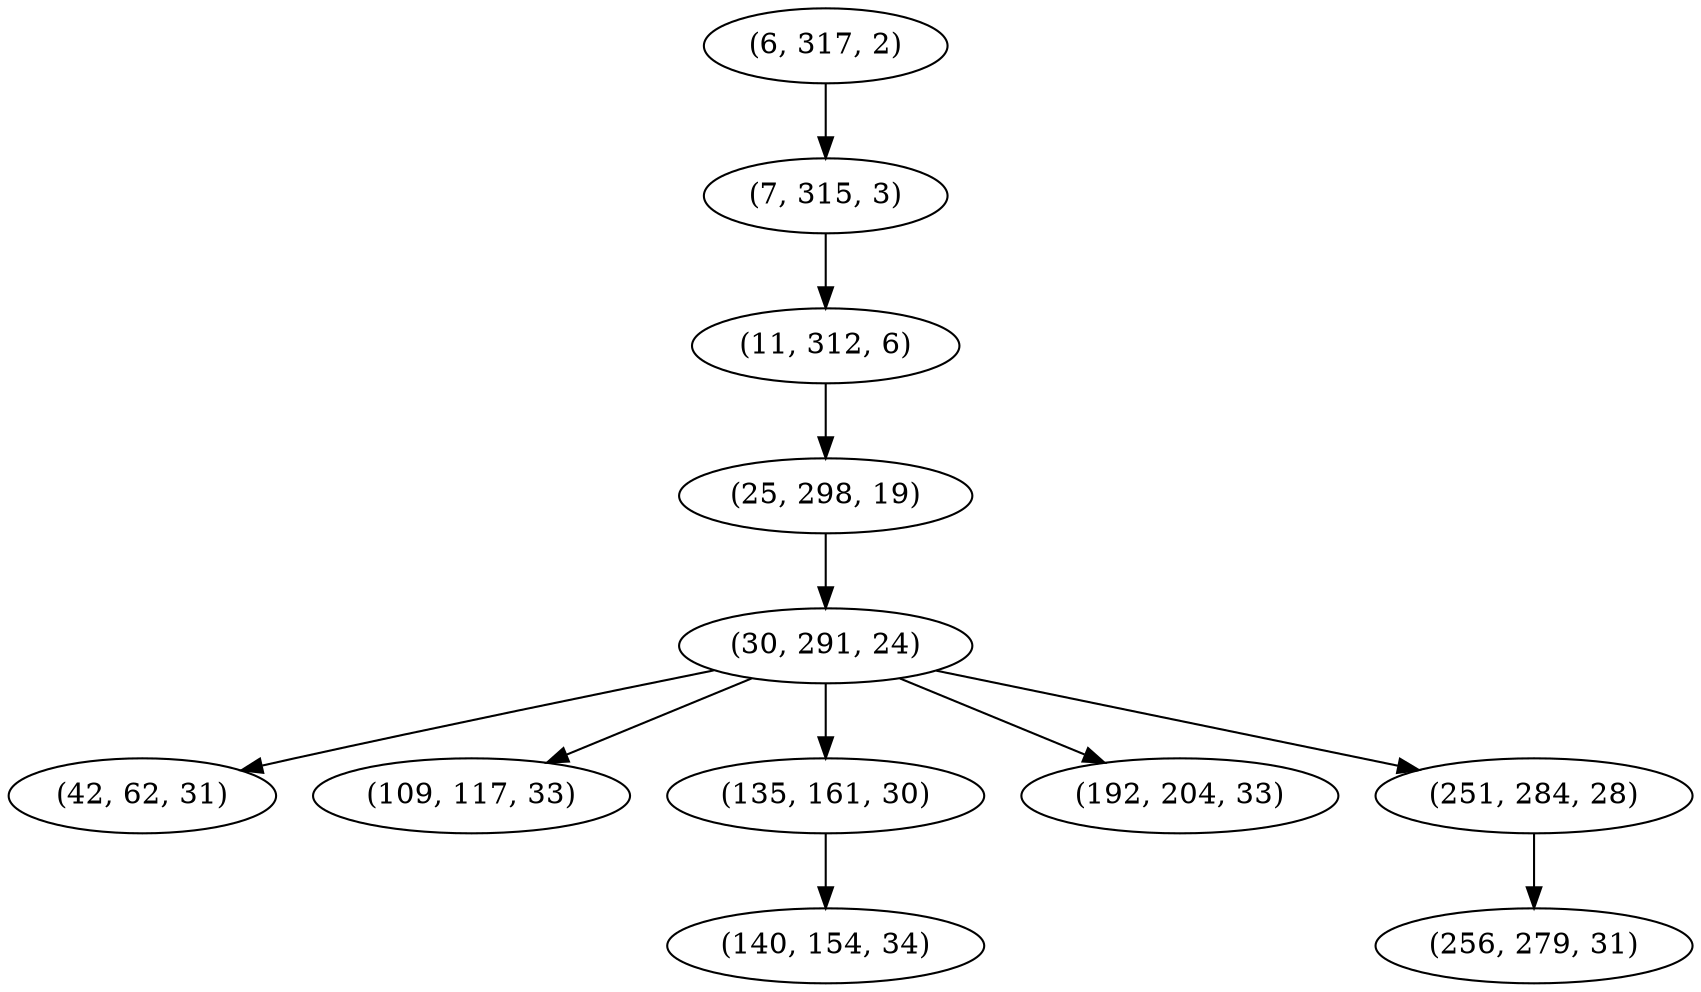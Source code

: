 digraph tree {
    "(6, 317, 2)";
    "(7, 315, 3)";
    "(11, 312, 6)";
    "(25, 298, 19)";
    "(30, 291, 24)";
    "(42, 62, 31)";
    "(109, 117, 33)";
    "(135, 161, 30)";
    "(140, 154, 34)";
    "(192, 204, 33)";
    "(251, 284, 28)";
    "(256, 279, 31)";
    "(6, 317, 2)" -> "(7, 315, 3)";
    "(7, 315, 3)" -> "(11, 312, 6)";
    "(11, 312, 6)" -> "(25, 298, 19)";
    "(25, 298, 19)" -> "(30, 291, 24)";
    "(30, 291, 24)" -> "(42, 62, 31)";
    "(30, 291, 24)" -> "(109, 117, 33)";
    "(30, 291, 24)" -> "(135, 161, 30)";
    "(30, 291, 24)" -> "(192, 204, 33)";
    "(30, 291, 24)" -> "(251, 284, 28)";
    "(135, 161, 30)" -> "(140, 154, 34)";
    "(251, 284, 28)" -> "(256, 279, 31)";
}
